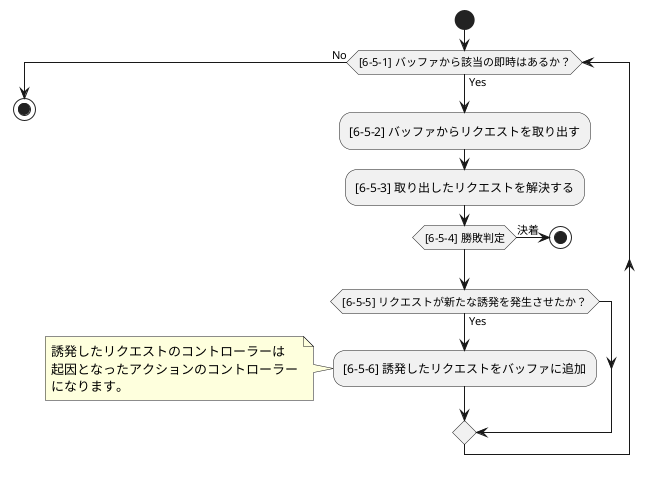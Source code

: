 @startuml
'==============================
'【即時：アクション毎に処理】
'==============================

start
while ([6-5-1] バッファから該当の即時はあるか？) is (Yes)
  :[6-5-2] バッファからリクエストを取り出す;
  :[6-5-3] 取り出したリクエストを解決する;
  if ([6-5-4] 勝敗判定) then (決着)
    stop
  endif
  if ([6-5-5] リクエストが新たな誘発を発生させたか？) then (Yes)
    :[6-5-6] 誘発したリクエストをバッファに追加;
    note left
      誘発したリクエストのコントローラーは
      起因となったアクションのコントローラー
      になります。
    end note
  endif
endwhile (No)
stop
@enduml
